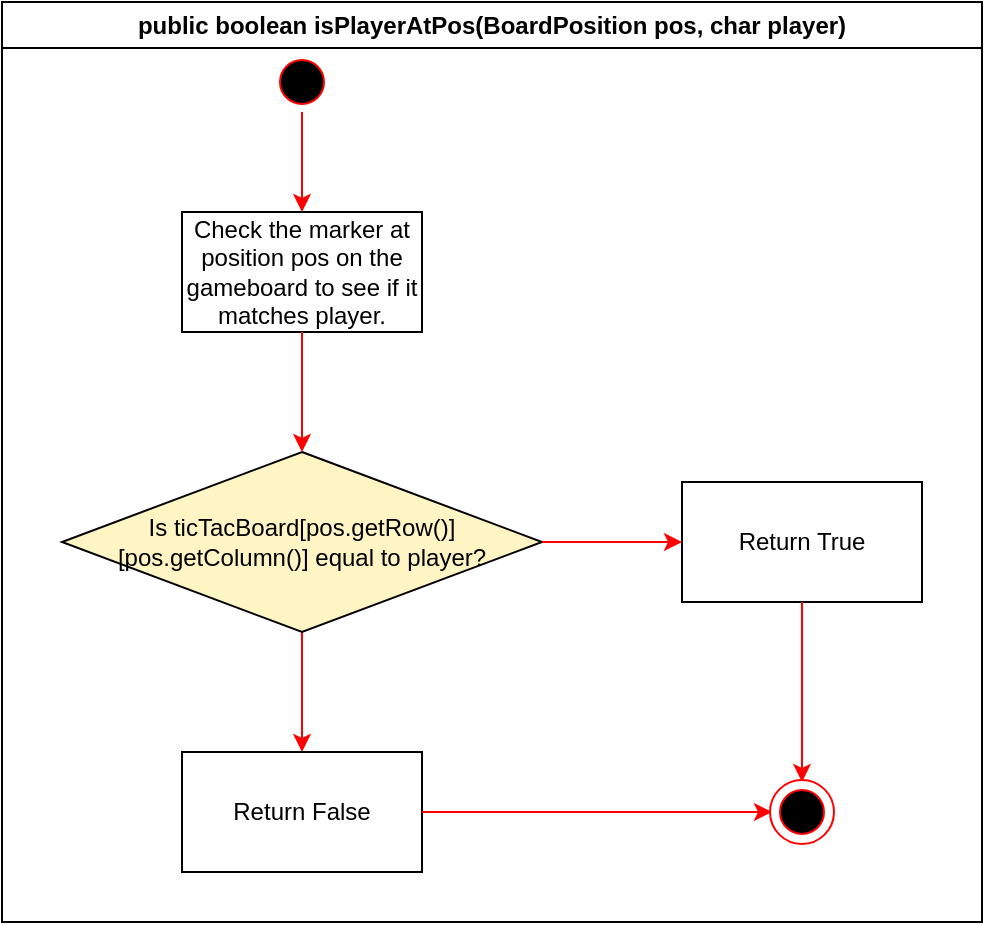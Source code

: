 <mxfile version="13.0.3" type="device"><diagram id="RNiNFFqeIfEjKYMmgq94" name="Page-1"><mxGraphModel dx="770" dy="485" grid="1" gridSize="10" guides="1" tooltips="1" connect="1" arrows="1" fold="1" page="1" pageScale="1" pageWidth="850" pageHeight="1100" math="0" shadow="0"><root><mxCell id="0"/><mxCell id="1" parent="0"/><mxCell id="NUKRa3JXFBaiVnfqagKB-1" value="public boolean isPlayerAtPos(BoardPosition pos, char player)" style="swimlane;whiteSpace=wrap" vertex="1" parent="1"><mxGeometry x="150" y="80" width="490" height="460" as="geometry"><mxRectangle x="530" y="40" width="300" height="23" as="alternateBounds"/></mxGeometry></mxCell><mxCell id="NUKRa3JXFBaiVnfqagKB-2" value="" style="edgeStyle=orthogonalEdgeStyle;rounded=0;orthogonalLoop=1;jettySize=auto;html=1;strokeColor=#FF0000;" edge="1" parent="NUKRa3JXFBaiVnfqagKB-1" source="NUKRa3JXFBaiVnfqagKB-3"><mxGeometry relative="1" as="geometry"><mxPoint x="150" y="105" as="targetPoint"/></mxGeometry></mxCell><mxCell id="NUKRa3JXFBaiVnfqagKB-3" value="" style="ellipse;shape=startState;fillColor=#000000;strokeColor=#ff0000;" vertex="1" parent="NUKRa3JXFBaiVnfqagKB-1"><mxGeometry x="135" y="25" width="30" height="30" as="geometry"/></mxCell><mxCell id="NUKRa3JXFBaiVnfqagKB-18" value="Check the marker at position pos on the gameboard to see if it matches player." style="rounded=0;whiteSpace=wrap;html=1;" vertex="1" parent="NUKRa3JXFBaiVnfqagKB-1"><mxGeometry x="90" y="105" width="120" height="60" as="geometry"/></mxCell><mxCell id="NUKRa3JXFBaiVnfqagKB-27" value="" style="edgeStyle=orthogonalEdgeStyle;rounded=0;orthogonalLoop=1;jettySize=auto;html=1;strokeColor=#FF0000;" edge="1" parent="NUKRa3JXFBaiVnfqagKB-1" source="NUKRa3JXFBaiVnfqagKB-21" target="NUKRa3JXFBaiVnfqagKB-26"><mxGeometry relative="1" as="geometry"/></mxCell><mxCell id="NUKRa3JXFBaiVnfqagKB-21" value="Is ticTacBoard[pos.getRow()][pos.getColumn()] equal to player?" style="rhombus;whiteSpace=wrap;html=1;fillColor=#FFF4C3;" vertex="1" parent="NUKRa3JXFBaiVnfqagKB-1"><mxGeometry x="30" y="225" width="240" height="90" as="geometry"/></mxCell><mxCell id="NUKRa3JXFBaiVnfqagKB-20" value="" style="edgeStyle=orthogonalEdgeStyle;rounded=0;orthogonalLoop=1;jettySize=auto;html=1;strokeColor=#FF0000;" edge="1" parent="NUKRa3JXFBaiVnfqagKB-1" source="NUKRa3JXFBaiVnfqagKB-18" target="NUKRa3JXFBaiVnfqagKB-21"><mxGeometry relative="1" as="geometry"><mxPoint x="140" y="245" as="targetPoint"/></mxGeometry></mxCell><mxCell id="NUKRa3JXFBaiVnfqagKB-24" value="Return True" style="rounded=0;whiteSpace=wrap;html=1;" vertex="1" parent="NUKRa3JXFBaiVnfqagKB-1"><mxGeometry x="340" y="240" width="120" height="60" as="geometry"/></mxCell><mxCell id="NUKRa3JXFBaiVnfqagKB-23" value="" style="edgeStyle=orthogonalEdgeStyle;rounded=0;orthogonalLoop=1;jettySize=auto;html=1;strokeColor=#FF0000;" edge="1" parent="NUKRa3JXFBaiVnfqagKB-1" source="NUKRa3JXFBaiVnfqagKB-21" target="NUKRa3JXFBaiVnfqagKB-24"><mxGeometry relative="1" as="geometry"><mxPoint x="290" y="275" as="targetPoint"/></mxGeometry></mxCell><mxCell id="NUKRa3JXFBaiVnfqagKB-26" value="Return False" style="rounded=0;whiteSpace=wrap;html=1;" vertex="1" parent="NUKRa3JXFBaiVnfqagKB-1"><mxGeometry x="90" y="375" width="120" height="60" as="geometry"/></mxCell><mxCell id="NUKRa3JXFBaiVnfqagKB-31" value="" style="edgeStyle=orthogonalEdgeStyle;rounded=0;orthogonalLoop=1;jettySize=auto;html=1;strokeColor=#FF0000;exitX=0.5;exitY=1;exitDx=0;exitDy=0;" edge="1" parent="NUKRa3JXFBaiVnfqagKB-1" source="NUKRa3JXFBaiVnfqagKB-24" target="NUKRa3JXFBaiVnfqagKB-17"><mxGeometry relative="1" as="geometry"><mxPoint x="430" y="310" as="sourcePoint"/></mxGeometry></mxCell><mxCell id="NUKRa3JXFBaiVnfqagKB-29" value="" style="edgeStyle=orthogonalEdgeStyle;rounded=0;orthogonalLoop=1;jettySize=auto;html=1;strokeColor=#FF0000;exitX=1;exitY=0.5;exitDx=0;exitDy=0;" edge="1" parent="NUKRa3JXFBaiVnfqagKB-1" source="NUKRa3JXFBaiVnfqagKB-26" target="NUKRa3JXFBaiVnfqagKB-17"><mxGeometry relative="1" as="geometry"><mxPoint x="335" y="405" as="sourcePoint"/></mxGeometry></mxCell><mxCell id="NUKRa3JXFBaiVnfqagKB-15" value="" style="group" vertex="1" connectable="0" parent="NUKRa3JXFBaiVnfqagKB-1"><mxGeometry x="384" y="389" width="32" height="32" as="geometry"/></mxCell><mxCell id="NUKRa3JXFBaiVnfqagKB-16" value="" style="ellipse;whiteSpace=wrap;html=1;aspect=fixed;fillColor=#ffffff;strokeColor=#FF0000;" vertex="1" parent="NUKRa3JXFBaiVnfqagKB-15"><mxGeometry width="32" height="32" as="geometry"/></mxCell><mxCell id="NUKRa3JXFBaiVnfqagKB-17" value="" style="ellipse;shape=startState;fillColor=#000000;strokeColor=#ff0000;" vertex="1" parent="NUKRa3JXFBaiVnfqagKB-15"><mxGeometry x="1" y="1" width="30" height="30" as="geometry"/></mxCell></root></mxGraphModel></diagram></mxfile>